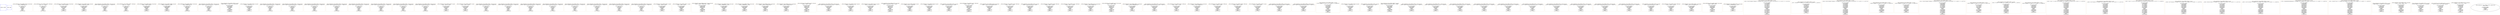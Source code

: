 digraph G {
0[color=blue,shape=Msquare,label="ENTRY - ENTRY"];
1[color=blue,shape=Msquare,label="EXIT - EXIT"];
2[color=burlywood,shape=box,label="__float_mule8m23b_127nih_430682_431045 - bit_and_expr\n_10874 = (8388607LLU) & a;\n\nsource code variables:\na(430752)\n_10874(431044)\nSCALARS:\nUSES:\na(430752)\nDEFS:\n_10874(431044)\n"];
3[color=burlywood,shape=box,label="__float_mule8m23b_127nih_430682_431036 - rshift_expr\n_10871 = a >> (23LLU);\n\nsource code variables:\na(430752)\n_10871(431035)\nSCALARS:\nUSES:\na(430752)\nDEFS:\n_10871(431035)\n"];
4[color=burlywood,shape=box,label="__float_mule8m23b_127nih_430682_431033 - bit_and_expr\n_10870 = _10871 & (255LLU);\n\nsource code variables:\n_10870(431032)\n_10871(431035)\nSCALARS:\nUSES:\n_10871(431035)\nDEFS:\n_10870(431032)\n"];
5[color=burlywood,shape=box,label="__float_mule8m23b_127nih_430682_431030 - nop_expr\n_10869 = (unsigned int) (_10870);\n\nsource code variables:\n_10869(431029)\n_10870(431032)\nSCALARS:\nUSES:\n_10870(431032)\nDEFS:\n_10869(431029)\n"];
6[color=burlywood,shape=box,label="__float_mule8m23b_127nih_430682_438533 - extract_bit_expr\n_12970 = (_Bool)(((unsigned long long int)(a) >> 31LLU) & 1);\n\nsource code variables:\na(430752)\n_12970(438532)\nSCALARS:\nUSES:\na(430752)\nDEFS:\n_12970(438532)\n"];
7[color=burlywood,shape=box,label="__float_mule8m23b_127nih_430682_430975 - rshift_expr\n_10850 = b >> (23LLU);\n\nsource code variables:\nb(430779)\n_10850(430974)\nSCALARS:\nUSES:\nb(430779)\nDEFS:\n_10850(430974)\n"];
8[color=burlywood,shape=box,label="__float_mule8m23b_127nih_430682_430972 - bit_and_expr\n_10849 = _10850 & (255LLU);\n\nsource code variables:\n_10849(430971)\n_10850(430974)\nSCALARS:\nUSES:\n_10850(430974)\nDEFS:\n_10849(430971)\n"];
9[color=burlywood,shape=box,label="__float_mule8m23b_127nih_430682_430969 - nop_expr\n_10848 = (unsigned int) (_10849);\n\nsource code variables:\n_10848(430968)\n_10849(430971)\nSCALARS:\nUSES:\n_10849(430971)\nDEFS:\n_10848(430968)\n"];
10[color=burlywood,shape=box,label="__float_mule8m23b_127nih_430682_430961 - bit_and_expr\n_10845 = (8388607LLU) & b;\n\nsource code variables:\nb(430779)\n_10845(430960)\nSCALARS:\nUSES:\nb(430779)\nDEFS:\n_10845(430960)\n"];
11[color=burlywood,shape=box,label="__float_mule8m23b_127nih_430682_438537 - extract_bit_expr\n_12971 = (_Bool)(((unsigned long long int)(b) >> 31LLU) & 1);\n\nsource code variables:\nb(430779)\n_12971(438536)\nSCALARS:\nUSES:\nb(430779)\nDEFS:\n_12971(438536)\n"];
12[color=burlywood,shape=box,label="__float_mule8m23b_127nih_430682_438209 - lut_expr\n_12873 = (6LLU>>(((_12971)<<1) | (_12970)))&1;\n\nsource code variables:\n_12873(438208)\n_12970(438532)\n_12971(438536)\nSCALARS:\nUSES:\n_12970(438532)\n_12971(438536)\nDEFS:\n_12873(438208)\n"];
13[color=burlywood,shape=box,label="__float_mule8m23b_127nih_430682_430742 - nop_expr\n_10769 = (_12873)%(1U << 1);\n\nsource code variables:\n_10769(430741)\n_12873(438208)\nSCALARS:\nUSES:\n_12873(438208)\nDEFS:\n_10769(430741)\n"];
14[color=burlywood,shape=box,label="__float_mule8m23b_127nih_430682_439237 - extract_bit_expr\n_13151 = (_Bool)(((unsigned long long int)(a) >> 23LLU) & 1);\n\nsource code variables:\na(430752)\n_13151(439236)\nSCALARS:\nUSES:\na(430752)\nDEFS:\n_13151(439236)\n"];
15[color=burlywood,shape=box,label="__float_mule8m23b_127nih_430682_439241 - extract_bit_expr\n_13152 = (_Bool)(((unsigned long long int)(a) >> 24LLU) & 1);\n\nsource code variables:\na(430752)\n_13152(439240)\nSCALARS:\nUSES:\na(430752)\nDEFS:\n_13152(439240)\n"];
16[color=burlywood,shape=box,label="__float_mule8m23b_127nih_430682_439245 - extract_bit_expr\n_13153 = (_Bool)(((unsigned long long int)(a) >> 25LLU) & 1);\n\nsource code variables:\na(430752)\n_13153(439244)\nSCALARS:\nUSES:\na(430752)\nDEFS:\n_13153(439244)\n"];
17[color=burlywood,shape=box,label="__float_mule8m23b_127nih_430682_439249 - extract_bit_expr\n_13154 = (_Bool)(((unsigned long long int)(a) >> 26LLU) & 1);\n\nsource code variables:\na(430752)\n_13154(439248)\nSCALARS:\nUSES:\na(430752)\nDEFS:\n_13154(439248)\n"];
18[color=burlywood,shape=box,label="__float_mule8m23b_127nih_430682_439253 - extract_bit_expr\n_13155 = (_Bool)(((unsigned long long int)(a) >> 27LLU) & 1);\n\nsource code variables:\na(430752)\n_13155(439252)\nSCALARS:\nUSES:\na(430752)\nDEFS:\n_13155(439252)\n"];
19[color=burlywood,shape=box,label="__float_mule8m23b_127nih_430682_439257 - extract_bit_expr\n_13156 = (_Bool)(((unsigned long long int)(a) >> 28LLU) & 1);\n\nsource code variables:\na(430752)\n_13156(439256)\nSCALARS:\nUSES:\na(430752)\nDEFS:\n_13156(439256)\n"];
20[color=burlywood,shape=box,label="__float_mule8m23b_127nih_430682_439261 - extract_bit_expr\n_13157 = (_Bool)(((unsigned long long int)(a) >> 29LLU) & 1);\n\nsource code variables:\na(430752)\n_13157(439260)\nSCALARS:\nUSES:\na(430752)\nDEFS:\n_13157(439260)\n"];
21[color=burlywood,shape=box,label="__float_mule8m23b_127nih_430682_439265 - extract_bit_expr\n_13158 = (_Bool)(((unsigned long long int)(a) >> 30LLU) & 1);\n\nsource code variables:\na(430752)\n_13158(439264)\nSCALARS:\nUSES:\na(430752)\nDEFS:\n_13158(439264)\n"];
22[color=burlywood,shape=box,label="__float_mule8m23b_127nih_430682_432576 - eq_expr\n_11383 = _10874 == (0LLU);\n\nsource code variables:\n_10874(431044)\n_11383(432575)\nSCALARS:\nUSES:\n_10874(431044)\nDEFS:\n_11383(432575)\n"];
23[color=burlywood,shape=box,label="__float_mule8m23b_127nih_430682_432588 - ne_expr\n_11387 = _10874 != (0LLU);\n\nsource code variables:\n_10874(431044)\n_11387(432587)\nSCALARS:\nUSES:\n_10874(431044)\nDEFS:\n_11387(432587)\n"];
24[color=burlywood,shape=box,label="__float_mule8m23b_127nih_430682_439301 - extract_bit_expr\n_13167 = (_Bool)(((unsigned long long int)(b) >> 23LLU) & 1);\n\nsource code variables:\nb(430779)\n_13167(439300)\nSCALARS:\nUSES:\nb(430779)\nDEFS:\n_13167(439300)\n"];
25[color=burlywood,shape=box,label="__float_mule8m23b_127nih_430682_439305 - extract_bit_expr\n_13168 = (_Bool)(((unsigned long long int)(b) >> 24LLU) & 1);\n\nsource code variables:\nb(430779)\n_13168(439304)\nSCALARS:\nUSES:\nb(430779)\nDEFS:\n_13168(439304)\n"];
26[color=burlywood,shape=box,label="__float_mule8m23b_127nih_430682_439309 - extract_bit_expr\n_13169 = (_Bool)(((unsigned long long int)(b) >> 25LLU) & 1);\n\nsource code variables:\nb(430779)\n_13169(439308)\nSCALARS:\nUSES:\nb(430779)\nDEFS:\n_13169(439308)\n"];
27[color=burlywood,shape=box,label="__float_mule8m23b_127nih_430682_439313 - extract_bit_expr\n_13170 = (_Bool)(((unsigned long long int)(b) >> 26LLU) & 1);\n\nsource code variables:\nb(430779)\n_13170(439312)\nSCALARS:\nUSES:\nb(430779)\nDEFS:\n_13170(439312)\n"];
28[color=burlywood,shape=box,label="__float_mule8m23b_127nih_430682_439317 - extract_bit_expr\n_13171 = (_Bool)(((unsigned long long int)(b) >> 27LLU) & 1);\n\nsource code variables:\nb(430779)\n_13171(439316)\nSCALARS:\nUSES:\nb(430779)\nDEFS:\n_13171(439316)\n"];
29[color=burlywood,shape=box,label="__float_mule8m23b_127nih_430682_439321 - extract_bit_expr\n_13172 = (_Bool)(((unsigned long long int)(b) >> 28LLU) & 1);\n\nsource code variables:\nb(430779)\n_13172(439320)\nSCALARS:\nUSES:\nb(430779)\nDEFS:\n_13172(439320)\n"];
30[color=burlywood,shape=box,label="__float_mule8m23b_127nih_430682_439325 - extract_bit_expr\n_13173 = (_Bool)(((unsigned long long int)(b) >> 29LLU) & 1);\n\nsource code variables:\nb(430779)\n_13173(439324)\nSCALARS:\nUSES:\nb(430779)\nDEFS:\n_13173(439324)\n"];
31[color=burlywood,shape=box,label="__float_mule8m23b_127nih_430682_439329 - extract_bit_expr\n_13174 = (_Bool)(((unsigned long long int)(b) >> 30LLU) & 1);\n\nsource code variables:\nb(430779)\n_13174(439328)\nSCALARS:\nUSES:\nb(430779)\nDEFS:\n_13174(439328)\n"];
32[color=burlywood,shape=box,label="__float_mule8m23b_127nih_430682_432612 - eq_expr\n_11395 = _10845 == (0LLU);\n\nsource code variables:\n_10845(430960)\n_11395(432611)\nSCALARS:\nUSES:\n_10845(430960)\nDEFS:\n_11395(432611)\n"];
33[color=burlywood,shape=box,label="__float_mule8m23b_127nih_430682_432621 - ne_expr\n_11398 = _10845 != (0LLU);\n\nsource code variables:\n_10845(430960)\n_11398(432620)\nSCALARS:\nUSES:\n_10845(430960)\nDEFS:\n_11398(432620)\n"];
34[color=burlywood,shape=box,label="__float_mule8m23b_127nih_430682_431165 - ternary_plus_expr\n_10914 = _10869 + 4294967169u + _10848;\n\nsource code variables:\n_10848(430968)\n_10869(431029)\n_10914(431164)\nSCALARS:\nUSES:\n_10848(430968)\n_10869(431029)\nDEFS:\n_10914(431164)\n"];
35[color=burlywood,shape=box,label="__float_mule8m23b_127nih_430682_431000 - bit_ior_expr\n_10859 = (8388608LLU) | _10874;\n\nsource code variables:\n_10859(430999)\n_10874(431044)\nSCALARS:\nUSES:\n_10874(431044)\nDEFS:\n_10859(430999)\n"];
36[color=burlywood,shape=box,label="__float_mule8m23b_127nih_430682_430923 - bit_ior_expr\n_10832 = (8388608LLU) | _10845;\n\nsource code variables:\n_10832(430922)\n_10845(430960)\nSCALARS:\nUSES:\n_10845(430960)\nDEFS:\n_10832(430922)\n"];
37[color=burlywood,shape=box,label="__float_mule8m23b_127nih_430682_431200 - bit_and_expr\n_10926 = _10859 & (4294967295LLU);\n\nsource code variables:\n_10859(430999)\n_10926(431199)\nSCALARS:\nUSES:\n_10859(430999)\nDEFS:\n_10926(431199)\n"];
38[color=burlywood,shape=box,label="__float_mule8m23b_127nih_430682_431197 - bit_and_expr\n_10925 = _10832 & (4294967295LLU);\n\nsource code variables:\n_10832(430922)\n_10925(431196)\nSCALARS:\nUSES:\n_10832(430922)\nDEFS:\n_10925(431196)\n"];
39[color=burlywood,shape=box,label="__float_mule8m23b_127nih_430682_431194 - mult_expr\n_10924 = _10925 * _10926;\n\nsource code variables:\n_10924(431193)\n_10925(431196)\n_10926(431199)\nSCALARS:\nUSES:\n_10925(431196)\n_10926(431199)\nDEFS:\n_10924(431193)\n"];
40[color=burlywood,shape=box,label="__float_mule8m23b_127nih_430682_438728 - extract_bit_expr\n_13018 = (_Bool)(((unsigned long long int)(_10924) >> 47LLU) & 1);\n\nsource code variables:\n_10924(431193)\n_13018(438727)\nSCALARS:\nUSES:\n_10924(431193)\nDEFS:\n_13018(438727)\n"];
41[color=burlywood,shape=box,label="__float_mule8m23b_127nih_430682_431209 - nop_expr\n_10929 = (_13018)%(1U << 1);\n\nsource code variables:\n_10929(431208)\n_13018(438727)\nSCALARS:\nUSES:\n_13018(438727)\nDEFS:\n_10929(431208)\n"];
42[color=burlywood,shape=box,label="__float_mule8m23b_127nih_430682_431245 - nop_expr\n_10941 = (unsigned int) (_10929);\n\nsource code variables:\n_10929(431208)\n_10941(431244)\nSCALARS:\nUSES:\n_10929(431208)\nDEFS:\n_10941(431244)\n"];
43[color=burlywood,shape=box,label="__float_mule8m23b_127nih_430682_431242 - plus_expr\n_10940 = (unsigned int)(_10914 + _10941);\n\nsource code variables:\n_10914(431164)\n_10940(431241)\n_10941(431244)\nSCALARS:\nUSES:\n_10914(431164)\n_10941(431244)\nDEFS:\n_10940(431241)\n"];
44[color=burlywood,shape=box,label="__float_mule8m23b_127nih_430682_438406 - lut_expr\n_12933 = (1LLU>>((_13018)))&1;\n\nsource code variables:\n_12933(438405)\n_13018(438727)\nSCALARS:\nUSES:\n_13018(438727)\nDEFS:\n_12933(438405)\n"];
45[color=burlywood,shape=box,label="__float_mule8m23b_127nih_430682_431206 - nop_expr\n_10928 = (_12933)%(1U << 1);\n\nsource code variables:\n_10928(431205)\n_12933(438405)\nSCALARS:\nUSES:\n_12933(438405)\nDEFS:\n_10928(431205)\n"];
46[color=burlywood,shape=box,label="__float_mule8m23b_127nih_430682_431203 - nop_expr\n_10927 = (unsigned long long int) (_10928);\n\nsource code variables:\n_10927(431202)\n_10928(431205)\nSCALARS:\nUSES:\n_10928(431205)\nDEFS:\n_10927(431202)\n"];
47[color=burlywood,shape=box,label="__float_mule8m23b_127nih_430682_431191 - lshift_expr\n_10923 = _10924 << _10927;\n\nsource code variables:\n_10923(431190)\n_10924(431193)\n_10927(431202)\nSCALARS:\nUSES:\n_10924(431193)\n_10927(431202)\nDEFS:\n_10923(431190)\n"];
48[color=burlywood,shape=box,label="__float_mule8m23b_127nih_430682_431188 - bit_and_expr\n_10922 = _10923 & (140737488355327LLU);\n\nsource code variables:\n_10922(431187)\n_10923(431190)\nSCALARS:\nUSES:\n_10923(431190)\nDEFS:\n_10922(431187)\n"];
49[color=burlywood,shape=box,label="__float_mule8m23b_127nih_430682_431185 - lshift_expr\n_10921 = _10922 << (1LLU);\n\nsource code variables:\n_10921(431184)\n_10922(431187)\nSCALARS:\nUSES:\n_10922(431187)\nDEFS:\n_10921(431184)\n"];
50[color=burlywood,shape=box,label="__float_mule8m23b_127nih_430682_431239 - nop_expr\n_10939 = (unsigned long long int) (_10940);\n\nsource code variables:\n_10939(431238)\n_10940(431241)\nSCALARS:\nUSES:\n_10940(431241)\nDEFS:\n_10939(431238)\n"];
51[color=burlywood,shape=box,label="__float_mule8m23b_127nih_430682_431236 - lshift_expr\n_10938 = _10939 << (23LLU);\n\nsource code variables:\n_10938(431235)\n_10939(431238)\nSCALARS:\nUSES:\n_10939(431238)\nDEFS:\n_10938(431235)\n"];
52[color=burlywood,shape=box,label="__float_mule8m23b_127nih_430682_431182 - rshift_expr\n_10920 = _10921 >> (25LLU);\n\nsource code variables:\n_10920(431181)\n_10921(431184)\nSCALARS:\nUSES:\n_10921(431184)\nDEFS:\n_10920(431181)\n"];
53[color=burlywood,shape=box,label="__float_mule8m23b_127nih_430682_431179 - bit_and_expr\n_10919 = _10920 & (8388607LLU);\n\nsource code variables:\n_10919(431178)\n_10920(431181)\nSCALARS:\nUSES:\n_10920(431181)\nDEFS:\n_10919(431178)\n"];
54[color=burlywood,shape=box,label="__float_mule8m23b_127nih_430682_431176 - bit_ior_expr\n_10918 = _10919 | _10938;\n\nsource code variables:\n_10918(431175)\n_10919(431178)\n_10938(431235)\nSCALARS:\nUSES:\n_10919(431178)\n_10938(431235)\nDEFS:\n_10918(431175)\n"];
55[color=burlywood,shape=box,label="__float_mule8m23b_127nih_430682_430867 - bit_and_expr\n_10813 = _10918 & (8589934591LLU);\n\nsource code variables:\n_10813(430866)\n_10918(431175)\nSCALARS:\nUSES:\n_10918(431175)\nDEFS:\n_10813(430866)\n"];
56[color=burlywood,shape=box,label="__float_mule8m23b_127nih_430682_438737 - extract_bit_expr\n_13020 = (_Bool)(((unsigned long long int)(_10940) >> 9LLU) & 1);\n\nsource code variables:\n_10940(431241)\n_13020(438736)\nSCALARS:\nUSES:\n_10940(431241)\nDEFS:\n_13020(438736)\n"];
57[color=burlywood,shape=box,label="__float_mule8m23b_127nih_430682_433474 - rshift_expr\n_11632 = _10921 >> (1LLU);\n\nsource code variables:\n_10921(431184)\n_11632(433473)\nSCALARS:\nUSES:\n_10921(431184)\nDEFS:\n_11632(433473)\n"];
58[color=burlywood,shape=box,label="__float_mule8m23b_127nih_430682_431345 - bit_and_expr\n_11634 = _11632 & (8388607LLU);\n\nsource code variables:\n_11632(433473)\n_11634(433478)\nSCALARS:\nUSES:\n_11632(433473)\nDEFS:\n_11634(433478)\n"];
59[color=burlywood,shape=box,label="__float_mule8m23b_127nih_430682_433481 - lshift_expr\n_10976 = _11634 << (1LLU);\n\nsource code variables:\n_10976(431344)\n_11634(433478)\nSCALARS:\nUSES:\n_11634(433478)\nDEFS:\n_10976(431344)\n"];
60[color=burlywood,shape=box,label="__float_mule8m23b_127nih_430682_433484 - rshift_expr\n_11636 = _10976 >> (1LLU);\n\nsource code variables:\n_10976(431344)\n_11636(433483)\nSCALARS:\nUSES:\n_10976(431344)\nDEFS:\n_11636(433483)\n"];
61[color=burlywood,shape=box,label="__float_mule8m23b_127nih_430682_432678 - ne_expr\n_11417 = _11636 != (0LLU);\n\nsource code variables:\n_11417(432677)\n_11636(433483)\nSCALARS:\nUSES:\n_11636(433483)\nDEFS:\n_11417(432677)\n"];
62[color=burlywood,shape=box,label="__float_mule8m23b_127nih_430682_439462 - extract_bit_expr\n_13209 = (_Bool)(((unsigned long long int)(_10923) >> 23LLU) & 1);\n\nsource code variables:\n_10923(431190)\n_13209(439461)\nSCALARS:\nUSES:\n_10923(431190)\nDEFS:\n_13209(439461)\n"];
63[color=burlywood,shape=box,label="__float_mule8m23b_127nih_430682_439638 - extract_bit_expr\n_13254 = (_Bool)(((unsigned long long int)(_10923) >> 24LLU) & 1);\n\nsource code variables:\n_10923(431190)\n_13254(439637)\nSCALARS:\nUSES:\n_10923(431190)\nDEFS:\n_13254(439637)\n"];
64[color=burlywood,shape=box,label="__float_mule8m23b_127nih_430682_432681 - lut_expr\n_11418 = (168LLU>>(((_11417)<<2) | ((_13254)<<1) | (_13209)))&1;\n\nsource code variables:\n_11417(432677)\n_11418(432680)\n_13209(439461)\n_13254(439637)\nSCALARS:\nUSES:\n_11417(432677)\n_13209(439461)\n_13254(439637)\nDEFS:\n_11418(432680)\n"];
65[color=burlywood,shape=box,label="__float_mule8m23b_127nih_430682_431263 - nop_expr\n_10947 = (_11418)%(1U << 1);\n\nsource code variables:\n_10947(431262)\n_11418(432680)\nSCALARS:\nUSES:\n_11418(432680)\nDEFS:\n_10947(431262)\n"];
66[color=burlywood,shape=box,label="__float_mule8m23b_127nih_430682_431260 - nop_expr\n_10946 = (unsigned long long int) (_10947);\n\nsource code variables:\n_10946(431259)\n_10947(431262)\nSCALARS:\nUSES:\n_10947(431262)\nDEFS:\n_10946(431259)\n"];
67[color=burlywood,shape=box,label="__float_mule8m23b_127nih_430682_430862 - plus_expr\n_10811 = (unsigned long long int)(_10813 + _10946);\n\nsource code variables:\n_10811(430861)\n_10813(430866)\n_10946(431259)\nSCALARS:\nUSES:\n_10813(430866)\n_10946(431259)\nDEFS:\n_10811(430861)\n"];
68[color=burlywood,shape=box,label="__float_mule8m23b_127nih_430682_438763 - extract_bit_expr\n_13026 = (_Bool)(((unsigned long long int)(_10811) >> 32LLU) & 1);\n\nsource code variables:\n_10811(430861)\n_13026(438762)\nSCALARS:\nUSES:\n_10811(430861)\nDEFS:\n_13026(438762)\n"];
69[color=burlywood,shape=box,label="__float_mule8m23b_127nih_430682_438771 - extract_bit_expr\n_13028 = (_Bool)(((unsigned long long int)(_10811) >> 31LLU) & 1);\n\nsource code variables:\n_10811(430861)\n_13028(438770)\nSCALARS:\nUSES:\n_10811(430861)\nDEFS:\n_13028(438770)\n"];
70[color=burlywood,shape=box,label="__float_mule8m23b_127nih_430682_439100 - extract_bit_expr\n_13114 = (_Bool)(((unsigned long long int)(_10811) >> 23LLU) & 1);\n\nsource code variables:\n_10811(430861)\n_13114(439099)\nSCALARS:\nUSES:\n_10811(430861)\nDEFS:\n_13114(439099)\n"];
71[color=burlywood,shape=box,label="__float_mule8m23b_127nih_430682_439104 - extract_bit_expr\n_13115 = (_Bool)(((unsigned long long int)(_10811) >> 24LLU) & 1);\n\nsource code variables:\n_10811(430861)\n_13115(439103)\nSCALARS:\nUSES:\n_10811(430861)\nDEFS:\n_13115(439103)\n"];
72[color=burlywood,shape=box,label="__float_mule8m23b_127nih_430682_439108 - extract_bit_expr\n_13116 = (_Bool)(((unsigned long long int)(_10811) >> 25LLU) & 1);\n\nsource code variables:\n_10811(430861)\n_13116(439107)\nSCALARS:\nUSES:\n_10811(430861)\nDEFS:\n_13116(439107)\n"];
73[color=burlywood,shape=box,label="__float_mule8m23b_127nih_430682_439112 - extract_bit_expr\n_13117 = (_Bool)(((unsigned long long int)(_10811) >> 26LLU) & 1);\n\nsource code variables:\n_10811(430861)\n_13117(439111)\nSCALARS:\nUSES:\n_10811(430861)\nDEFS:\n_13117(439111)\n"];
74[color=burlywood,shape=box,label="__float_mule8m23b_127nih_430682_439116 - extract_bit_expr\n_13118 = (_Bool)(((unsigned long long int)(_10811) >> 27LLU) & 1);\n\nsource code variables:\n_10811(430861)\n_13118(439115)\nSCALARS:\nUSES:\n_10811(430861)\nDEFS:\n_13118(439115)\n"];
75[color=burlywood,shape=box,label="__float_mule8m23b_127nih_430682_439120 - extract_bit_expr\n_13119 = (_Bool)(((unsigned long long int)(_10811) >> 28LLU) & 1);\n\nsource code variables:\n_10811(430861)\n_13119(439119)\nSCALARS:\nUSES:\n_10811(430861)\nDEFS:\n_13119(439119)\n"];
76[color=burlywood,shape=box,label="__float_mule8m23b_127nih_430682_439124 - extract_bit_expr\n_13120 = (_Bool)(((unsigned long long int)(_10811) >> 29LLU) & 1);\n\nsource code variables:\n_10811(430861)\n_13120(439123)\nSCALARS:\nUSES:\n_10811(430861)\nDEFS:\n_13120(439123)\n"];
77[color=burlywood,shape=box,label="__float_mule8m23b_127nih_430682_439128 - extract_bit_expr\n_13121 = (_Bool)(((unsigned long long int)(_10811) >> 30LLU) & 1);\n\nsource code variables:\n_10811(430861)\n_13121(439127)\nSCALARS:\nUSES:\n_10811(430861)\nDEFS:\n_13121(439127)\n"];
78[color=burlywood,shape=box,label="__float_mule8m23b_127nih_430682_430739 - nop_expr\n_10768 = (unsigned long long int) (_10769);\n\nsource code variables:\n_10768(430738)\n_10769(430741)\nSCALARS:\nUSES:\n_10769(430741)\nDEFS:\n_10768(430738)\n"];
79[color=burlywood,shape=box,label="__float_mule8m23b_127nih_430682_430736 - lshift_expr\n_10767 = _10768 << (31LLU);\n\nsource code variables:\n_10767(430735)\n_10768(430738)\nSCALARS:\nUSES:\n_10768(430738)\nDEFS:\n_10767(430735)\n"];
80[color=burlywood,shape=box,label="__float_mule8m23b_127nih_430682_430857 - bit_and_expr\n_10809 = _10811 & (2147483647LLU);\n\nsource code variables:\n_10809(430856)\n_10811(430861)\nSCALARS:\nUSES:\n_10811(430861)\nDEFS:\n_10809(430856)\n"];
81[color=burlywood,shape=box,label="__float_mule8m23b_127nih_430682_430854 - bit_ior_expr\n_10808 = _10809 | _10767;\n\nsource code variables:\n_10767(430735)\n_10808(430853)\n_10809(430856)\nSCALARS:\nUSES:\n_10767(430735)\n_10809(430856)\nDEFS:\n_10808(430853)\n"];
82[color=burlywood,shape=box,label="__float_mule8m23b_127nih_430682_430732 - bit_ior_expr\n_10766 = (2139095040LLU) | _10767;\n\nsource code variables:\n_10766(430733)\n_10767(430735)\nSCALARS:\nUSES:\n_10767(430735)\nDEFS:\n_10766(430733)\n"];
83[color=burlywood,shape=box,label="__float_mule8m23b_127nih_430682_440005 - lut_expr\n_13336 = (9223372036854775808LLU>>(((_13121)<<5) | ((_13120)<<4) | ((_13117)<<3) | ((_13116)<<2) | ((_13115)<<1) | (_13114)))&1;\n\nsource code variables:\n_13114(439099)\n_13115(439103)\n_13116(439107)\n_13117(439111)\n_13120(439123)\n_13121(439127)\n_13336(440004)\nSCALARS:\nUSES:\n_13114(439099)\n_13115(439103)\n_13116(439107)\n_13117(439111)\n_13120(439123)\n_13121(439127)\nDEFS:\n_13336(440004)\n"];
84[color=burlywood,shape=box,label="__float_mule8m23b_127nih_430682_440008 - lut_expr\n_13337 = (5461LLU>>(((_13336)<<3) | ((_13119)<<2) | ((_13118)<<1) | (_13028)))&1;\n\nsource code variables:\n_13028(438770)\n_13118(439115)\n_13119(439119)\n_13336(440004)\n_13337(440007)\nSCALARS:\nUSES:\n_13028(438770)\n_13118(439115)\n_13119(439119)\n_13336(440004)\nDEFS:\n_13337(440007)\n"];
85[color=burlywood,shape=box,label="__float_mule8m23b_127nih_430682_440011 - lut_expr\n_13338 = (9223372036854775808LLU>>(((_13158)<<5) | ((_13157)<<4) | ((_13154)<<3) | ((_13153)<<2) | ((_13152)<<1) | (_13151)))&1;\n\nsource code variables:\n_13151(439236)\n_13152(439240)\n_13153(439244)\n_13154(439248)\n_13157(439260)\n_13158(439264)\n_13338(440010)\nSCALARS:\nUSES:\n_13151(439236)\n_13152(439240)\n_13153(439244)\n_13154(439248)\n_13157(439260)\n_13158(439264)\nDEFS:\n_13338(440010)\n"];
86[color=burlywood,shape=box,label="__float_mule8m23b_127nih_430682_440014 - lut_expr\n_13339 = (128LLU>>(((_13338)<<2) | ((_13156)<<1) | (_13155)))&1;\n\nsource code variables:\n_13155(439252)\n_13156(439256)\n_13338(440010)\n_13339(440013)\nSCALARS:\nUSES:\n_13155(439252)\n_13156(439256)\n_13338(440010)\nDEFS:\n_13339(440013)\n"];
87[color=burlywood,shape=box,label="__float_mule8m23b_127nih_430682_440017 - lut_expr\n_13340 = (224LLU>>(((_13339)<<2) | ((_11383)<<1) | (_11387)))&1;\n\nsource code variables:\n_11383(432575)\n_11387(432587)\n_13339(440013)\n_13340(440016)\nSCALARS:\nUSES:\n_11383(432575)\n_11387(432587)\n_13339(440013)\nDEFS:\n_13340(440016)\n"];
88[color=burlywood,shape=box,label="__float_mule8m23b_127nih_430682_440020 - lut_expr\n_13341 = (9223372036854775808LLU>>(((_13174)<<5) | ((_13173)<<4) | ((_13170)<<3) | ((_13169)<<2) | ((_13168)<<1) | (_13167)))&1;\n\nsource code variables:\n_13167(439300)\n_13168(439304)\n_13169(439308)\n_13170(439312)\n_13173(439324)\n_13174(439328)\n_13341(440019)\nSCALARS:\nUSES:\n_13167(439300)\n_13168(439304)\n_13169(439308)\n_13170(439312)\n_13173(439324)\n_13174(439328)\nDEFS:\n_13341(440019)\n"];
89[color=burlywood,shape=box,label="__float_mule8m23b_127nih_430682_440023 - lut_expr\n_13342 = (128LLU>>(((_13341)<<2) | ((_13172)<<1) | (_13171)))&1;\n\nsource code variables:\n_13171(439316)\n_13172(439320)\n_13341(440019)\n_13342(440022)\nSCALARS:\nUSES:\n_13171(439316)\n_13172(439320)\n_13341(440019)\nDEFS:\n_13342(440022)\n"];
90[color=burlywood,shape=box,label="__float_mule8m23b_127nih_430682_440027 - lut_expr\n_13343 = (271LLU>>(((_13342)<<3) | ((_13340)<<2) | ((_11395)<<1) | (_11398)))&1;\n\nsource code variables:\n_11395(432611)\n_11398(432620)\n_13340(440016)\n_13342(440022)\n_13343(440026)\nSCALARS:\nUSES:\n_11395(432611)\n_11398(432620)\n_13340(440016)\n_13342(440022)\nDEFS:\n_13343(440026)\n"];
91[color=burlywood,shape=box,label="__float_mule8m23b_127nih_430682_440030 - lut_expr\n_13344 = (224LLU>>(((_13342)<<2) | ((_11395)<<1) | (_11398)))&1;\n\nsource code variables:\n_11395(432611)\n_11398(432620)\n_13342(440022)\n_13344(440029)\nSCALARS:\nUSES:\n_11395(432611)\n_11398(432620)\n_13342(440022)\nDEFS:\n_13344(440029)\n"];
92[color=burlywood,shape=box,label="__float_mule8m23b_127nih_430682_440033 - lut_expr\n_13345 = (1LLU>>(((_13156)<<5) | ((_13155)<<4) | ((_13158)<<3) | ((_13157)<<2) | ((_13154)<<1) | (_13153)))&1;\n\nsource code variables:\n_13153(439244)\n_13154(439248)\n_13155(439252)\n_13156(439256)\n_13157(439260)\n_13158(439264)\n_13345(440032)\nSCALARS:\nUSES:\n_13153(439244)\n_13154(439248)\n_13155(439252)\n_13156(439256)\n_13157(439260)\n_13158(439264)\nDEFS:\n_13345(440032)\n"];
93[color=burlywood,shape=box,label="__float_mule8m23b_127nih_430682_440036 - lut_expr\n_13346 = (252776192LLU>>(((_13345)<<4) | ((_13339)<<3) | ((_11387)<<2) | ((_13152)<<1) | (_13151)))&1;\n\nsource code variables:\n_11387(432587)\n_13151(439236)\n_13152(439240)\n_13339(440013)\n_13345(440032)\n_13346(440035)\nSCALARS:\nUSES:\n_11387(432587)\n_13151(439236)\n_13152(439240)\n_13339(440013)\n_13345(440032)\nDEFS:\n_13346(440035)\n"];
94[color=burlywood,shape=box,label="__float_mule8m23b_127nih_430682_440039 - lut_expr\n_13347 = (1LLU>>(((_13172)<<5) | ((_13171)<<4) | ((_13174)<<3) | ((_13173)<<2) | ((_13170)<<1) | (_13169)))&1;\n\nsource code variables:\n_13169(439308)\n_13170(439312)\n_13171(439316)\n_13172(439320)\n_13173(439324)\n_13174(439328)\n_13347(440038)\nSCALARS:\nUSES:\n_13169(439308)\n_13170(439312)\n_13171(439316)\n_13172(439320)\n_13173(439324)\n_13174(439328)\nDEFS:\n_13347(440038)\n"];
95[color=burlywood,shape=box,label="__float_mule8m23b_127nih_430682_440042 - lut_expr\n_13348 = (252776192LLU>>(((_13347)<<4) | ((_13342)<<3) | ((_11398)<<2) | ((_13168)<<1) | (_13167)))&1;\n\nsource code variables:\n_11398(432620)\n_13167(439300)\n_13168(439304)\n_13342(440022)\n_13347(440038)\n_13348(440041)\nSCALARS:\nUSES:\n_11398(432620)\n_13167(439300)\n_13168(439304)\n_13342(440022)\n_13347(440038)\nDEFS:\n_13348(440041)\n"];
96[color=burlywood,shape=box,label="__float_mule8m23b_127nih_430682_440046 - lut_expr\n_13349 = (4042191103LLU>>(((_13345)<<4) | ((_13339)<<3) | ((_11387)<<2) | ((_13152)<<1) | (_13151)))&1;\n\nsource code variables:\n_11387(432587)\n_13151(439236)\n_13152(439240)\n_13339(440013)\n_13345(440032)\n_13349(440045)\nSCALARS:\nUSES:\n_11387(432587)\n_13151(439236)\n_13152(439240)\n_13339(440013)\n_13345(440032)\nDEFS:\n_13349(440045)\n"];
97[color=burlywood,shape=box,label="__float_mule8m23b_127nih_430682_440050 - lut_expr\n_13350 = (1427151152LLU>>(((_13349)<<4) | ((_13348)<<3) | ((_13346)<<2) | ((_13344)<<1) | (_13340)))&1;\n\nsource code variables:\n_13340(440016)\n_13344(440029)\n_13346(440035)\n_13348(440041)\n_13349(440045)\n_13350(440049)\nSCALARS:\nUSES:\n_13340(440016)\n_13344(440029)\n_13346(440035)\n_13348(440041)\n_13349(440045)\nDEFS:\n_13350(440049)\n"];
98[color=burlywood,shape=box,label="__float_mule8m23b_127nih_430682_433743 - lut_expr\n_11708 = (18446462603026366464LLU>>(((_13350)<<5) | ((_13343)<<4) | ((_13337)<<3) | ((_11418)<<2) | ((_13026)<<1) | (_13020)))&1;\n\nsource code variables:\n_11418(432680)\n_11708(433742)\n_13020(438736)\n_13026(438762)\n_13337(440007)\n_13343(440026)\n_13350(440049)\nSCALARS:\nUSES:\n_11418(432680)\n_13020(438736)\n_13026(438762)\n_13337(440007)\n_13343(440026)\n_13350(440049)\nDEFS:\n_11708(433742)\n"];
99[color=burlywood,shape=box,label="__float_mule8m23b_127nih_430682_440056 - lut_expr\n_13351 = (352387071LLU>>(((_13350)<<5) | ((_13343)<<4) | ((_13337)<<3) | ((_11418)<<2) | ((_13026)<<1) | (_13020)))&1;\n\nsource code variables:\n_11418(432680)\n_13020(438736)\n_13026(438762)\n_13337(440007)\n_13343(440026)\n_13350(440049)\n_13351(440055)\nSCALARS:\nUSES:\n_11418(432680)\n_13020(438736)\n_13026(438762)\n_13337(440007)\n_13343(440026)\n_13350(440049)\nDEFS:\n_13351(440055)\n"];
100[color=burlywood,shape=box,label="__float_mule8m23b_127nih_430682_432535 - lut_expr\n_11369 = (8LLU>>(((_13351)<<1) | (_11708)))&1;\n\nsource code variables:\n_11369(432534)\n_11708(433742)\n_13351(440055)\nSCALARS:\nUSES:\n_11708(433742)\n_13351(440055)\nDEFS:\n_11369(432534)\n"];
101[color=burlywood,shape=box,label="__float_mule8m23b_127nih_430682_433730 - cond_expr\n_11704 = _11369 ? _10808 : _10767;\n\nsource code variables:\n_10767(430735)\n_10808(430853)\n_11369(432534)\n_11704(433728)\nSCALARS:\nUSES:\n_10767(430735)\n_10808(430853)\n_11369(432534)\nDEFS:\n_11704(433728)\n"];
102[color=burlywood,shape=box,label="__float_mule8m23b_127nih_430682_433749 - lut_expr\n_11710 = (14LLU>>(((_13351)<<1) | (_11708)))&1;\n\nsource code variables:\n_11708(433742)\n_11710(433748)\n_13351(440055)\nSCALARS:\nUSES:\n_11708(433742)\n_13351(440055)\nDEFS:\n_11710(433748)\n"];
103[color=burlywood,shape=box,label="__float_mule8m23b_127nih_430682_433752 - cond_expr\n_11711 = _11708 ? _11704 : 4290772992LLU;\n\nsource code variables:\n_11704(433728)\n_11708(433742)\n_11711(433750)\nSCALARS:\nUSES:\n_11704(433728)\n_11708(433742)\nDEFS:\n_11711(433750)\n"];
104[color=burlywood,shape=box,label="__float_mule8m23b_127nih_430682_433778 - cond_expr\n_10789 = _11710 ? _11711 : _10766;\n\nsource code variables:\n_10766(430733)\n_10789(430798)\n_11710(433748)\n_11711(433750)\nSCALARS:\nUSES:\n_10766(430733)\n_11710(433748)\n_11711(433750)\nDEFS:\n_10789(430798)\n"];
105[shape=ellipse,label="__float_mule8m23b_127nih_430682_431355 - gimple_return\nreturn _10789;\n\nsource code variables:\n_10789(430798)\nSCALARS:\nUSES:\n_10789(430798)\n"];
}

